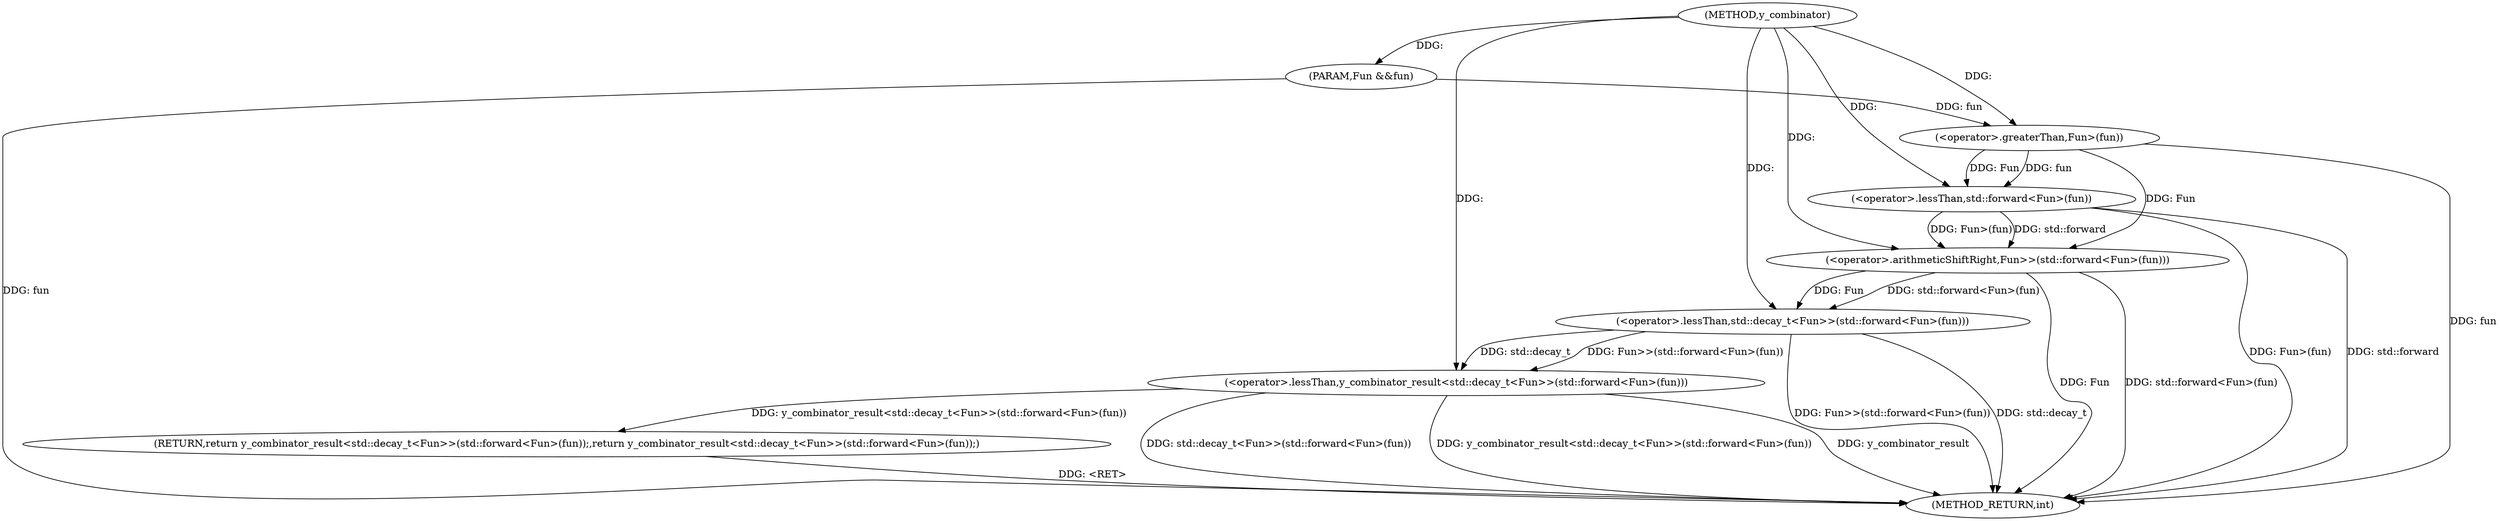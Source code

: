 digraph "y_combinator" {  
"1000108" [label = "(METHOD,y_combinator)" ]
"1000123" [label = "(METHOD_RETURN,int)" ]
"1000109" [label = "(PARAM,Fun &&fun)" ]
"1000111" [label = "(RETURN,return y_combinator_result<std::decay_t<Fun>>(std::forward<Fun>(fun));,return y_combinator_result<std::decay_t<Fun>>(std::forward<Fun>(fun));)" ]
"1000112" [label = "(<operator>.lessThan,y_combinator_result<std::decay_t<Fun>>(std::forward<Fun>(fun)))" ]
"1000114" [label = "(<operator>.lessThan,std::decay_t<Fun>>(std::forward<Fun>(fun)))" ]
"1000116" [label = "(<operator>.arithmeticShiftRight,Fun>>(std::forward<Fun>(fun)))" ]
"1000118" [label = "(<operator>.lessThan,std::forward<Fun>(fun))" ]
"1000120" [label = "(<operator>.greaterThan,Fun>(fun))" ]
  "1000111" -> "1000123"  [ label = "DDG: <RET>"] 
  "1000109" -> "1000123"  [ label = "DDG: fun"] 
  "1000116" -> "1000123"  [ label = "DDG: Fun"] 
  "1000120" -> "1000123"  [ label = "DDG: fun"] 
  "1000118" -> "1000123"  [ label = "DDG: Fun>(fun)"] 
  "1000116" -> "1000123"  [ label = "DDG: std::forward<Fun>(fun)"] 
  "1000114" -> "1000123"  [ label = "DDG: Fun>>(std::forward<Fun>(fun))"] 
  "1000112" -> "1000123"  [ label = "DDG: std::decay_t<Fun>>(std::forward<Fun>(fun))"] 
  "1000112" -> "1000123"  [ label = "DDG: y_combinator_result<std::decay_t<Fun>>(std::forward<Fun>(fun))"] 
  "1000118" -> "1000123"  [ label = "DDG: std::forward"] 
  "1000112" -> "1000123"  [ label = "DDG: y_combinator_result"] 
  "1000114" -> "1000123"  [ label = "DDG: std::decay_t"] 
  "1000108" -> "1000109"  [ label = "DDG: "] 
  "1000112" -> "1000111"  [ label = "DDG: y_combinator_result<std::decay_t<Fun>>(std::forward<Fun>(fun))"] 
  "1000108" -> "1000112"  [ label = "DDG: "] 
  "1000114" -> "1000112"  [ label = "DDG: std::decay_t"] 
  "1000114" -> "1000112"  [ label = "DDG: Fun>>(std::forward<Fun>(fun))"] 
  "1000108" -> "1000114"  [ label = "DDG: "] 
  "1000116" -> "1000114"  [ label = "DDG: Fun"] 
  "1000116" -> "1000114"  [ label = "DDG: std::forward<Fun>(fun)"] 
  "1000120" -> "1000116"  [ label = "DDG: Fun"] 
  "1000108" -> "1000116"  [ label = "DDG: "] 
  "1000118" -> "1000116"  [ label = "DDG: Fun>(fun)"] 
  "1000118" -> "1000116"  [ label = "DDG: std::forward"] 
  "1000108" -> "1000118"  [ label = "DDG: "] 
  "1000120" -> "1000118"  [ label = "DDG: Fun"] 
  "1000120" -> "1000118"  [ label = "DDG: fun"] 
  "1000108" -> "1000120"  [ label = "DDG: "] 
  "1000109" -> "1000120"  [ label = "DDG: fun"] 
}
